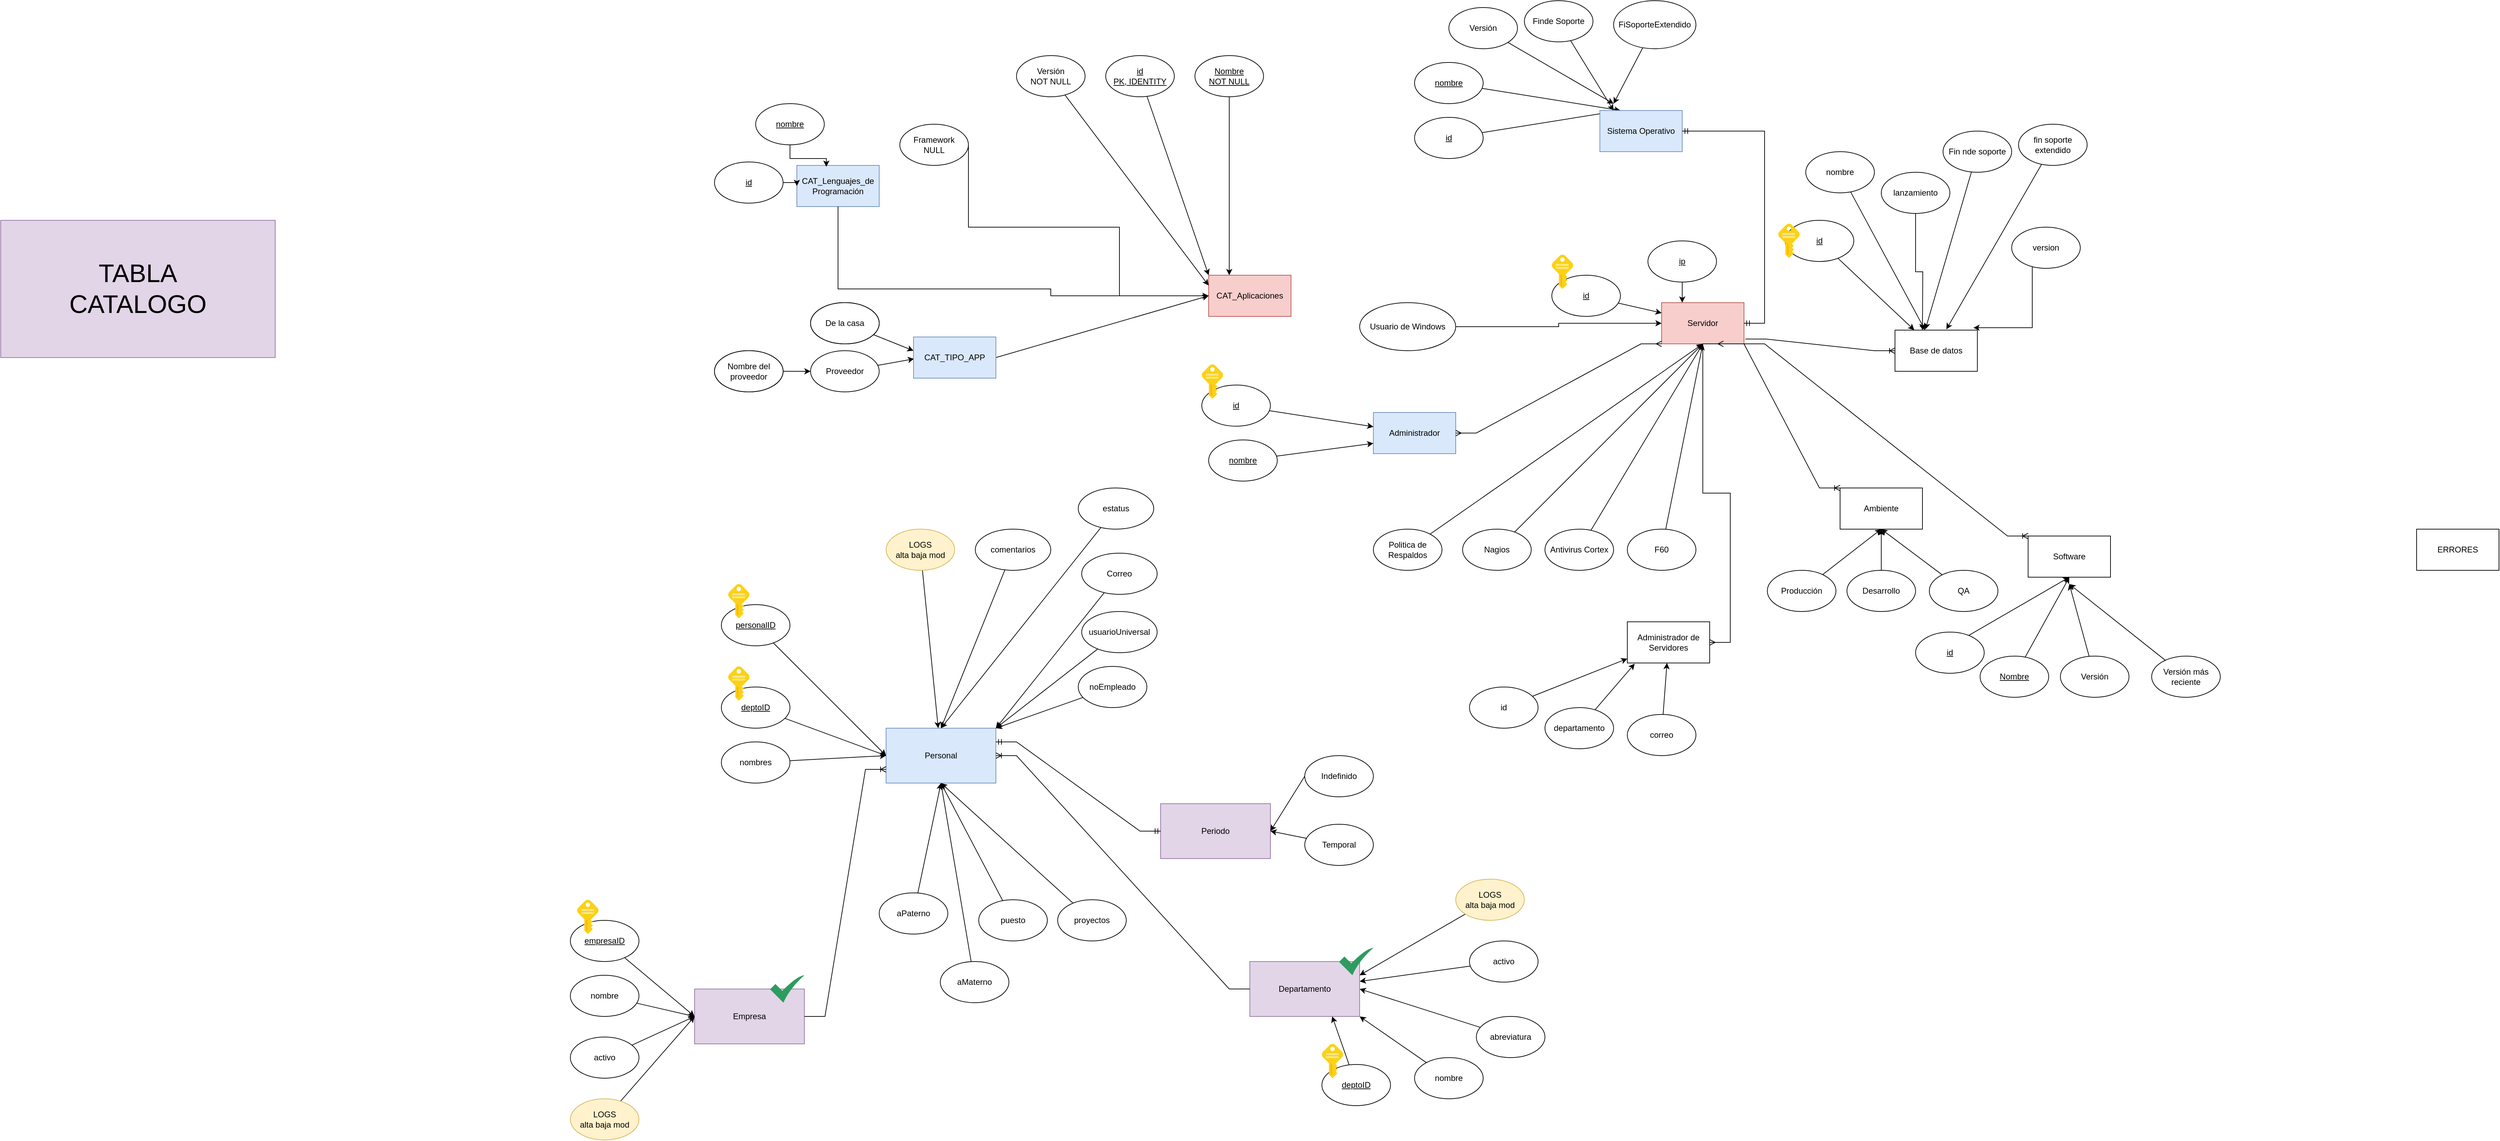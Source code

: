 <mxfile version="20.2.3" type="device"><diagram id="-YiRX0BymYWAIEdg0nag" name="Entidad-Relación"><mxGraphModel dx="4512" dy="2405" grid="1" gridSize="10" guides="1" tooltips="1" connect="1" arrows="1" fold="1" page="1" pageScale="1" pageWidth="827" pageHeight="1169" math="0" shadow="0"><root><mxCell id="0"/><mxCell id="1" parent="0"/><mxCell id="jlg13aAUt3JrGEM_Iyc9-3" value="Servidor" style="rounded=0;whiteSpace=wrap;html=1;fillColor=#f8cecc;strokeColor=#b85450;" parent="1" vertex="1"><mxGeometry x="260" y="120" width="120" height="60" as="geometry"/></mxCell><mxCell id="jlg13aAUt3JrGEM_Iyc9-40" style="edgeStyle=none;rounded=0;orthogonalLoop=1;jettySize=auto;html=1;entryX=0.25;entryY=0;entryDx=0;entryDy=0;" parent="1" source="jlg13aAUt3JrGEM_Iyc9-10" target="jlg13aAUt3JrGEM_Iyc9-3" edge="1"><mxGeometry relative="1" as="geometry"/></mxCell><mxCell id="jlg13aAUt3JrGEM_Iyc9-10" value="&lt;u&gt;ip&lt;/u&gt;" style="ellipse;whiteSpace=wrap;html=1;" parent="1" vertex="1"><mxGeometry x="240" y="30" width="100" height="60" as="geometry"/></mxCell><mxCell id="jlg13aAUt3JrGEM_Iyc9-18" style="rounded=0;orthogonalLoop=1;jettySize=auto;html=1;" parent="1" source="jlg13aAUt3JrGEM_Iyc9-15" edge="1"><mxGeometry relative="1" as="geometry"><mxPoint x="190" y="-170" as="targetPoint"/></mxGeometry></mxCell><mxCell id="jlg13aAUt3JrGEM_Iyc9-15" value="Versión" style="ellipse;whiteSpace=wrap;html=1;" parent="1" vertex="1"><mxGeometry x="-50" y="-310" width="100" height="60" as="geometry"/></mxCell><mxCell id="jlg13aAUt3JrGEM_Iyc9-19" style="edgeStyle=none;rounded=0;orthogonalLoop=1;jettySize=auto;html=1;" parent="1" source="jlg13aAUt3JrGEM_Iyc9-16" edge="1"><mxGeometry relative="1" as="geometry"><mxPoint x="190" y="-160" as="targetPoint"/></mxGeometry></mxCell><mxCell id="jlg13aAUt3JrGEM_Iyc9-16" value="Finde Soporte" style="ellipse;whiteSpace=wrap;html=1;" parent="1" vertex="1"><mxGeometry x="60" y="-320" width="100" height="60" as="geometry"/></mxCell><mxCell id="jlg13aAUt3JrGEM_Iyc9-20" style="edgeStyle=none;rounded=0;orthogonalLoop=1;jettySize=auto;html=1;" parent="1" source="jlg13aAUt3JrGEM_Iyc9-17" edge="1"><mxGeometry relative="1" as="geometry"><mxPoint x="190" y="-170" as="targetPoint"/></mxGeometry></mxCell><mxCell id="jlg13aAUt3JrGEM_Iyc9-17" value="FiSoporteExtendido" style="ellipse;whiteSpace=wrap;html=1;" parent="1" vertex="1"><mxGeometry x="190" y="-320" width="120" height="70" as="geometry"/></mxCell><mxCell id="jlg13aAUt3JrGEM_Iyc9-130" style="edgeStyle=none;rounded=0;orthogonalLoop=1;jettySize=auto;html=1;entryX=0.624;entryY=-0.019;entryDx=0;entryDy=0;entryPerimeter=0;" parent="1" source="jlg13aAUt3JrGEM_Iyc9-23" target="jlg13aAUt3JrGEM_Iyc9-107" edge="1"><mxGeometry relative="1" as="geometry"/></mxCell><mxCell id="jlg13aAUt3JrGEM_Iyc9-23" value="fin soporte extendido" style="ellipse;whiteSpace=wrap;html=1;" parent="1" vertex="1"><mxGeometry x="780" y="-140" width="100" height="60" as="geometry"/></mxCell><mxCell id="jlg13aAUt3JrGEM_Iyc9-52" style="edgeStyle=none;rounded=0;orthogonalLoop=1;jettySize=auto;html=1;entryX=0.5;entryY=1;entryDx=0;entryDy=0;" parent="1" source="jlg13aAUt3JrGEM_Iyc9-27" target="jlg13aAUt3JrGEM_Iyc9-3" edge="1"><mxGeometry relative="1" as="geometry"/></mxCell><mxCell id="jlg13aAUt3JrGEM_Iyc9-27" value="&lt;span&gt;Antivirus Cortex&lt;/span&gt;" style="ellipse;whiteSpace=wrap;html=1;fontStyle=0" parent="1" vertex="1"><mxGeometry x="90" y="450" width="100" height="60" as="geometry"/></mxCell><mxCell id="jlg13aAUt3JrGEM_Iyc9-51" style="edgeStyle=none;rounded=0;orthogonalLoop=1;jettySize=auto;html=1;" parent="1" source="jlg13aAUt3JrGEM_Iyc9-29" edge="1"><mxGeometry relative="1" as="geometry"><mxPoint x="320" y="180" as="targetPoint"/></mxGeometry></mxCell><mxCell id="jlg13aAUt3JrGEM_Iyc9-29" value="F60" style="ellipse;whiteSpace=wrap;html=1;fontStyle=0" parent="1" vertex="1"><mxGeometry x="210" y="450" width="100" height="60" as="geometry"/></mxCell><mxCell id="jlg13aAUt3JrGEM_Iyc9-50" style="edgeStyle=none;rounded=0;orthogonalLoop=1;jettySize=auto;html=1;entryX=0.5;entryY=1;entryDx=0;entryDy=0;" parent="1" source="jlg13aAUt3JrGEM_Iyc9-32" target="jlg13aAUt3JrGEM_Iyc9-3" edge="1"><mxGeometry relative="1" as="geometry"/></mxCell><mxCell id="jlg13aAUt3JrGEM_Iyc9-32" value="Nagios" style="ellipse;whiteSpace=wrap;html=1;fontStyle=0" parent="1" vertex="1"><mxGeometry x="-30" y="450" width="100" height="60" as="geometry"/></mxCell><mxCell id="jlg13aAUt3JrGEM_Iyc9-49" style="edgeStyle=none;rounded=0;orthogonalLoop=1;jettySize=auto;html=1;" parent="1" source="jlg13aAUt3JrGEM_Iyc9-33" edge="1"><mxGeometry relative="1" as="geometry"><mxPoint x="320" y="180" as="targetPoint"/></mxGeometry></mxCell><mxCell id="jlg13aAUt3JrGEM_Iyc9-33" value="Politica de Respaldos" style="ellipse;whiteSpace=wrap;html=1;fontStyle=0" parent="1" vertex="1"><mxGeometry x="-160" y="450" width="100" height="60" as="geometry"/></mxCell><mxCell id="jlg13aAUt3JrGEM_Iyc9-94" style="edgeStyle=none;rounded=0;orthogonalLoop=1;jettySize=auto;html=1;entryX=0;entryY=0.25;entryDx=0;entryDy=0;" parent="1" source="jlg13aAUt3JrGEM_Iyc9-63" target="jlg13aAUt3JrGEM_Iyc9-3" edge="1"><mxGeometry relative="1" as="geometry"/></mxCell><mxCell id="jlg13aAUt3JrGEM_Iyc9-63" value="&lt;u&gt;id&lt;/u&gt;" style="ellipse;whiteSpace=wrap;html=1;" parent="1" vertex="1"><mxGeometry x="100" y="80" width="100" height="60" as="geometry"/></mxCell><mxCell id="jlg13aAUt3JrGEM_Iyc9-64" value="CAT_Aplicaciones" style="rounded=0;whiteSpace=wrap;html=1;fillColor=#f8cecc;strokeColor=#b85450;" parent="1" vertex="1"><mxGeometry x="-400" y="80" width="120" height="60" as="geometry"/></mxCell><mxCell id="jlg13aAUt3JrGEM_Iyc9-89" style="edgeStyle=none;rounded=0;orthogonalLoop=1;jettySize=auto;html=1;entryX=0.25;entryY=0;entryDx=0;entryDy=0;" parent="1" source="jlg13aAUt3JrGEM_Iyc9-66" target="jlg13aAUt3JrGEM_Iyc9-64" edge="1"><mxGeometry relative="1" as="geometry"/></mxCell><mxCell id="jlg13aAUt3JrGEM_Iyc9-66" value="&lt;u&gt;Nombre&lt;br&gt;NOT NULL&lt;br&gt;&lt;/u&gt;" style="ellipse;whiteSpace=wrap;html=1;" parent="1" vertex="1"><mxGeometry x="-420" y="-240" width="100" height="60" as="geometry"/></mxCell><mxCell id="jlg13aAUt3JrGEM_Iyc9-90" style="edgeStyle=none;rounded=0;orthogonalLoop=1;jettySize=auto;html=1;entryX=0;entryY=0;entryDx=0;entryDy=0;" parent="1" source="m1FnjPIjmVvhZaKa7l6q-38" target="jlg13aAUt3JrGEM_Iyc9-64" edge="1"><mxGeometry relative="1" as="geometry"><mxPoint x="-683.985" y="-199.381" as="sourcePoint"/></mxGeometry></mxCell><mxCell id="jlg13aAUt3JrGEM_Iyc9-91" style="edgeStyle=none;rounded=0;orthogonalLoop=1;jettySize=auto;html=1;entryX=0;entryY=0.25;entryDx=0;entryDy=0;" parent="1" source="jlg13aAUt3JrGEM_Iyc9-69" target="jlg13aAUt3JrGEM_Iyc9-64" edge="1"><mxGeometry relative="1" as="geometry"/></mxCell><mxCell id="jlg13aAUt3JrGEM_Iyc9-69" value="Versión&lt;br&gt;NOT NULL" style="ellipse;whiteSpace=wrap;html=1;" parent="1" vertex="1"><mxGeometry x="-680" y="-240" width="100" height="60" as="geometry"/></mxCell><mxCell id="jlg13aAUt3JrGEM_Iyc9-92" style="edgeStyle=none;rounded=0;orthogonalLoop=1;jettySize=auto;html=1;entryX=0;entryY=0.5;entryDx=0;entryDy=0;exitX=1;exitY=0.5;exitDx=0;exitDy=0;" parent="1" source="m1FnjPIjmVvhZaKa7l6q-3" target="jlg13aAUt3JrGEM_Iyc9-64" edge="1"><mxGeometry relative="1" as="geometry"><mxPoint x="-524.482" y="187.586" as="sourcePoint"/></mxGeometry></mxCell><mxCell id="jlg13aAUt3JrGEM_Iyc9-95" style="edgeStyle=none;rounded=0;orthogonalLoop=1;jettySize=auto;html=1;entryX=0;entryY=0.5;entryDx=0;entryDy=0;" parent="1" source="jlg13aAUt3JrGEM_Iyc9-73" edge="1"><mxGeometry relative="1" as="geometry"><mxPoint x="-830" y="190" as="targetPoint"/></mxGeometry></mxCell><mxCell id="jlg13aAUt3JrGEM_Iyc9-73" value="De la casa" style="ellipse;whiteSpace=wrap;html=1;" parent="1" vertex="1"><mxGeometry x="-980" y="120" width="100" height="60" as="geometry"/></mxCell><mxCell id="jlg13aAUt3JrGEM_Iyc9-96" style="edgeStyle=none;rounded=0;orthogonalLoop=1;jettySize=auto;html=1;entryX=0.008;entryY=0.697;entryDx=0;entryDy=0;entryPerimeter=0;" parent="1" source="jlg13aAUt3JrGEM_Iyc9-74" edge="1"><mxGeometry relative="1" as="geometry"><mxPoint x="-829.2" y="201.82" as="targetPoint"/></mxGeometry></mxCell><mxCell id="jlg13aAUt3JrGEM_Iyc9-74" value="Proveedor" style="ellipse;whiteSpace=wrap;html=1;" parent="1" vertex="1"><mxGeometry x="-980" y="190" width="100" height="60" as="geometry"/></mxCell><mxCell id="jlg13aAUt3JrGEM_Iyc9-97" value="" style="edgeStyle=none;rounded=0;orthogonalLoop=1;jettySize=auto;html=1;" parent="1" source="jlg13aAUt3JrGEM_Iyc9-75" target="jlg13aAUt3JrGEM_Iyc9-74" edge="1"><mxGeometry relative="1" as="geometry"/></mxCell><mxCell id="jlg13aAUt3JrGEM_Iyc9-75" value="Nombre del proveedor" style="ellipse;whiteSpace=wrap;html=1;" parent="1" vertex="1"><mxGeometry x="-1120" y="190" width="100" height="60" as="geometry"/></mxCell><mxCell id="jlg13aAUt3JrGEM_Iyc9-101" style="edgeStyle=none;rounded=0;orthogonalLoop=1;jettySize=auto;html=1;entryX=0.25;entryY=0;entryDx=0;entryDy=0;" parent="1" source="jlg13aAUt3JrGEM_Iyc9-99" target="jlg13aAUt3JrGEM_Iyc9-105" edge="1"><mxGeometry relative="1" as="geometry"><mxPoint x="180.2" y="-178.74" as="targetPoint"/></mxGeometry></mxCell><mxCell id="jlg13aAUt3JrGEM_Iyc9-99" value="&lt;u&gt;nombre&lt;/u&gt;" style="ellipse;whiteSpace=wrap;html=1;" parent="1" vertex="1"><mxGeometry x="-100" y="-230" width="100" height="60" as="geometry"/></mxCell><mxCell id="jlg13aAUt3JrGEM_Iyc9-103" style="edgeStyle=none;rounded=0;orthogonalLoop=1;jettySize=auto;html=1;entryX=0.25;entryY=0;entryDx=0;entryDy=0;" parent="1" source="jlg13aAUt3JrGEM_Iyc9-100" target="jlg13aAUt3JrGEM_Iyc9-105" edge="1"><mxGeometry relative="1" as="geometry"><mxPoint x="190" y="-180" as="targetPoint"/></mxGeometry></mxCell><mxCell id="jlg13aAUt3JrGEM_Iyc9-100" value="&lt;u&gt;id&lt;/u&gt;" style="ellipse;whiteSpace=wrap;html=1;" parent="1" vertex="1"><mxGeometry x="-100" y="-150" width="100" height="60" as="geometry"/></mxCell><mxCell id="jlg13aAUt3JrGEM_Iyc9-102" style="edgeStyle=none;rounded=0;orthogonalLoop=1;jettySize=auto;html=1;exitX=1;exitY=0;exitDx=0;exitDy=0;" parent="1" source="jlg13aAUt3JrGEM_Iyc9-100" target="jlg13aAUt3JrGEM_Iyc9-100" edge="1"><mxGeometry relative="1" as="geometry"/></mxCell><mxCell id="jlg13aAUt3JrGEM_Iyc9-105" value="Sistema Operativo" style="rounded=0;whiteSpace=wrap;html=1;fillColor=#dae8fc;strokeColor=#6c8ebf;" parent="1" vertex="1"><mxGeometry x="170" y="-160" width="120" height="60" as="geometry"/></mxCell><mxCell id="jlg13aAUt3JrGEM_Iyc9-106" value="" style="edgeStyle=entityRelationEdgeStyle;fontSize=12;html=1;endArrow=ERmandOne;startArrow=ERmandOne;rounded=0;" parent="1" source="jlg13aAUt3JrGEM_Iyc9-3" target="jlg13aAUt3JrGEM_Iyc9-105" edge="1"><mxGeometry width="100" height="100" relative="1" as="geometry"><mxPoint x="320" y="100" as="sourcePoint"/><mxPoint x="320" y="130" as="targetPoint"/></mxGeometry></mxCell><mxCell id="jlg13aAUt3JrGEM_Iyc9-107" value="Base de datos" style="rounded=0;whiteSpace=wrap;html=1;" parent="1" vertex="1"><mxGeometry x="600" y="160" width="120" height="60" as="geometry"/></mxCell><mxCell id="jlg13aAUt3JrGEM_Iyc9-108" value="" style="edgeStyle=entityRelationEdgeStyle;fontSize=12;html=1;endArrow=ERoneToMany;rounded=0;exitX=1.016;exitY=0.883;exitDx=0;exitDy=0;exitPerimeter=0;entryX=0;entryY=0.5;entryDx=0;entryDy=0;" parent="1" source="jlg13aAUt3JrGEM_Iyc9-3" target="jlg13aAUt3JrGEM_Iyc9-107" edge="1"><mxGeometry width="100" height="100" relative="1" as="geometry"><mxPoint x="460" y="200" as="sourcePoint"/><mxPoint x="560" y="100" as="targetPoint"/></mxGeometry></mxCell><mxCell id="jlg13aAUt3JrGEM_Iyc9-127" style="edgeStyle=none;rounded=0;orthogonalLoop=1;jettySize=auto;html=1;" parent="1" source="jlg13aAUt3JrGEM_Iyc9-109" target="jlg13aAUt3JrGEM_Iyc9-107" edge="1"><mxGeometry relative="1" as="geometry"/></mxCell><mxCell id="jlg13aAUt3JrGEM_Iyc9-109" value="&lt;u&gt;id&lt;/u&gt;" style="ellipse;whiteSpace=wrap;html=1;" parent="1" vertex="1"><mxGeometry x="440" width="100" height="60" as="geometry"/></mxCell><mxCell id="jlg13aAUt3JrGEM_Iyc9-129" style="edgeStyle=none;rounded=0;orthogonalLoop=1;jettySize=auto;html=1;entryX=0.369;entryY=-0.019;entryDx=0;entryDy=0;entryPerimeter=0;" parent="1" source="jlg13aAUt3JrGEM_Iyc9-111" target="jlg13aAUt3JrGEM_Iyc9-107" edge="1"><mxGeometry relative="1" as="geometry"/></mxCell><mxCell id="jlg13aAUt3JrGEM_Iyc9-111" value="Fin nde soporte" style="ellipse;whiteSpace=wrap;html=1;" parent="1" vertex="1"><mxGeometry x="670" y="-130" width="100" height="60" as="geometry"/></mxCell><mxCell id="jlg13aAUt3JrGEM_Iyc9-116" value="Software" style="rounded=0;whiteSpace=wrap;html=1;" parent="1" vertex="1"><mxGeometry x="793.98" y="460" width="120" height="60" as="geometry"/></mxCell><mxCell id="jlg13aAUt3JrGEM_Iyc9-121" style="edgeStyle=none;rounded=0;orthogonalLoop=1;jettySize=auto;html=1;entryX=0.5;entryY=1;entryDx=0;entryDy=0;" parent="1" source="jlg13aAUt3JrGEM_Iyc9-117" target="jlg13aAUt3JrGEM_Iyc9-116" edge="1"><mxGeometry relative="1" as="geometry"><mxPoint x="853.98" y="540" as="targetPoint"/></mxGeometry></mxCell><mxCell id="jlg13aAUt3JrGEM_Iyc9-117" value="&lt;u&gt;Nombre&lt;/u&gt;" style="ellipse;whiteSpace=wrap;html=1;" parent="1" vertex="1"><mxGeometry x="723.98" y="635" width="100" height="60" as="geometry"/></mxCell><mxCell id="jlg13aAUt3JrGEM_Iyc9-120" style="edgeStyle=none;rounded=0;orthogonalLoop=1;jettySize=auto;html=1;entryX=0.5;entryY=1;entryDx=0;entryDy=0;" parent="1" target="jlg13aAUt3JrGEM_Iyc9-116" edge="1"><mxGeometry relative="1" as="geometry"><mxPoint x="700.0" y="609.193" as="sourcePoint"/></mxGeometry></mxCell><mxCell id="jlg13aAUt3JrGEM_Iyc9-118" value="&lt;u&gt;id&lt;/u&gt;" style="ellipse;whiteSpace=wrap;html=1;" parent="1" vertex="1"><mxGeometry x="630" y="600" width="100" height="60" as="geometry"/></mxCell><mxCell id="jlg13aAUt3JrGEM_Iyc9-122" style="edgeStyle=none;rounded=0;orthogonalLoop=1;jettySize=auto;html=1;" parent="1" source="jlg13aAUt3JrGEM_Iyc9-119" edge="1"><mxGeometry relative="1" as="geometry"><mxPoint x="853.98" y="530" as="targetPoint"/></mxGeometry></mxCell><mxCell id="jlg13aAUt3JrGEM_Iyc9-119" value="Versión" style="ellipse;whiteSpace=wrap;html=1;" parent="1" vertex="1"><mxGeometry x="840.98" y="635" width="100" height="60" as="geometry"/></mxCell><mxCell id="jlg13aAUt3JrGEM_Iyc9-125" style="edgeStyle=none;rounded=0;orthogonalLoop=1;jettySize=auto;html=1;" parent="1" source="jlg13aAUt3JrGEM_Iyc9-123" edge="1"><mxGeometry relative="1" as="geometry"><mxPoint x="853.98" y="530" as="targetPoint"/></mxGeometry></mxCell><mxCell id="jlg13aAUt3JrGEM_Iyc9-123" value="Versión más reciente" style="ellipse;whiteSpace=wrap;html=1;" parent="1" vertex="1"><mxGeometry x="973.98" y="635" width="100" height="60" as="geometry"/></mxCell><mxCell id="jlg13aAUt3JrGEM_Iyc9-126" value="" style="edgeStyle=entityRelationEdgeStyle;fontSize=12;html=1;endArrow=ERoneToMany;rounded=0;exitX=1;exitY=1;exitDx=0;exitDy=0;entryX=0;entryY=0;entryDx=0;entryDy=0;" parent="1" source="jlg13aAUt3JrGEM_Iyc9-3" target="jlg13aAUt3JrGEM_Iyc9-116" edge="1"><mxGeometry width="100" height="100" relative="1" as="geometry"><mxPoint x="381.92" y="231.49" as="sourcePoint"/><mxPoint x="600" y="248.51" as="targetPoint"/></mxGeometry></mxCell><mxCell id="jlg13aAUt3JrGEM_Iyc9-133" value="Ambiente" style="rounded=0;whiteSpace=wrap;html=1;" parent="1" vertex="1"><mxGeometry x="520" y="390" width="120" height="60" as="geometry"/></mxCell><mxCell id="jlg13aAUt3JrGEM_Iyc9-134" value="" style="edgeStyle=entityRelationEdgeStyle;fontSize=12;html=1;endArrow=ERoneToMany;rounded=0;exitX=0.75;exitY=1;exitDx=0;exitDy=0;entryX=0;entryY=0;entryDx=0;entryDy=0;" parent="1" source="jlg13aAUt3JrGEM_Iyc9-3" target="jlg13aAUt3JrGEM_Iyc9-133" edge="1"><mxGeometry width="100" height="100" relative="1" as="geometry"><mxPoint x="390" y="190" as="sourcePoint"/><mxPoint x="803.98" y="470" as="targetPoint"/></mxGeometry></mxCell><mxCell id="jlg13aAUt3JrGEM_Iyc9-139" style="edgeStyle=none;rounded=0;orthogonalLoop=1;jettySize=auto;html=1;entryX=0.5;entryY=1;entryDx=0;entryDy=0;" parent="1" source="jlg13aAUt3JrGEM_Iyc9-135" target="jlg13aAUt3JrGEM_Iyc9-133" edge="1"><mxGeometry relative="1" as="geometry"/></mxCell><mxCell id="jlg13aAUt3JrGEM_Iyc9-135" value="Producción" style="ellipse;whiteSpace=wrap;html=1;fontStyle=0" parent="1" vertex="1"><mxGeometry x="414" y="510" width="100" height="60" as="geometry"/></mxCell><mxCell id="jlg13aAUt3JrGEM_Iyc9-140" style="edgeStyle=none;rounded=0;orthogonalLoop=1;jettySize=auto;html=1;" parent="1" source="jlg13aAUt3JrGEM_Iyc9-136" target="jlg13aAUt3JrGEM_Iyc9-133" edge="1"><mxGeometry relative="1" as="geometry"><mxPoint x="600" y="470" as="targetPoint"/></mxGeometry></mxCell><mxCell id="jlg13aAUt3JrGEM_Iyc9-136" value="Desarrollo" style="ellipse;whiteSpace=wrap;html=1;fontStyle=0" parent="1" vertex="1"><mxGeometry x="530" y="510" width="100" height="60" as="geometry"/></mxCell><mxCell id="jlg13aAUt3JrGEM_Iyc9-141" style="edgeStyle=none;rounded=0;orthogonalLoop=1;jettySize=auto;html=1;entryX=0.5;entryY=1;entryDx=0;entryDy=0;" parent="1" source="jlg13aAUt3JrGEM_Iyc9-137" target="jlg13aAUt3JrGEM_Iyc9-133" edge="1"><mxGeometry relative="1" as="geometry"><mxPoint x="600" y="480" as="targetPoint"/></mxGeometry></mxCell><mxCell id="jlg13aAUt3JrGEM_Iyc9-137" value="QA" style="ellipse;whiteSpace=wrap;html=1;fontStyle=0" parent="1" vertex="1"><mxGeometry x="650" y="510" width="100" height="60" as="geometry"/></mxCell><mxCell id="jlg13aAUt3JrGEM_Iyc9-138" style="edgeStyle=none;rounded=0;orthogonalLoop=1;jettySize=auto;html=1;exitX=0.5;exitY=1;exitDx=0;exitDy=0;" parent="1" source="jlg13aAUt3JrGEM_Iyc9-135" target="jlg13aAUt3JrGEM_Iyc9-135" edge="1"><mxGeometry relative="1" as="geometry"/></mxCell><mxCell id="jlg13aAUt3JrGEM_Iyc9-142" value="Administrador de Servidores" style="rounded=0;whiteSpace=wrap;html=1;" parent="1" vertex="1"><mxGeometry x="210" y="585" width="120" height="60" as="geometry"/></mxCell><mxCell id="jlg13aAUt3JrGEM_Iyc9-143" value="" style="edgeStyle=entityRelationEdgeStyle;fontSize=12;html=1;endArrow=ERmany;startArrow=ERmany;rounded=0;entryX=0.75;entryY=1;entryDx=0;entryDy=0;" parent="1" source="jlg13aAUt3JrGEM_Iyc9-142" target="jlg13aAUt3JrGEM_Iyc9-3" edge="1"><mxGeometry width="100" height="100" relative="1" as="geometry"><mxPoint x="240" y="360" as="sourcePoint"/><mxPoint x="340" y="260" as="targetPoint"/></mxGeometry></mxCell><mxCell id="jlg13aAUt3JrGEM_Iyc9-148" style="edgeStyle=none;rounded=0;orthogonalLoop=1;jettySize=auto;html=1;entryX=0.09;entryY=1.016;entryDx=0;entryDy=0;entryPerimeter=0;" parent="1" source="jlg13aAUt3JrGEM_Iyc9-144" target="jlg13aAUt3JrGEM_Iyc9-142" edge="1"><mxGeometry relative="1" as="geometry"/></mxCell><mxCell id="jlg13aAUt3JrGEM_Iyc9-144" value="departamento" style="ellipse;whiteSpace=wrap;html=1;fontStyle=0" parent="1" vertex="1"><mxGeometry x="90" y="710" width="100" height="60" as="geometry"/></mxCell><mxCell id="jlg13aAUt3JrGEM_Iyc9-147" style="edgeStyle=none;rounded=0;orthogonalLoop=1;jettySize=auto;html=1;" parent="1" source="jlg13aAUt3JrGEM_Iyc9-145" target="jlg13aAUt3JrGEM_Iyc9-142" edge="1"><mxGeometry relative="1" as="geometry"/></mxCell><mxCell id="jlg13aAUt3JrGEM_Iyc9-145" value="id" style="ellipse;whiteSpace=wrap;html=1;fontStyle=0" parent="1" vertex="1"><mxGeometry x="-20" y="680" width="100" height="60" as="geometry"/></mxCell><mxCell id="jlg13aAUt3JrGEM_Iyc9-149" value="" style="edgeStyle=none;rounded=0;orthogonalLoop=1;jettySize=auto;html=1;" parent="1" source="jlg13aAUt3JrGEM_Iyc9-146" target="jlg13aAUt3JrGEM_Iyc9-142" edge="1"><mxGeometry relative="1" as="geometry"/></mxCell><mxCell id="jlg13aAUt3JrGEM_Iyc9-146" value="correo" style="ellipse;whiteSpace=wrap;html=1;fontStyle=0" parent="1" vertex="1"><mxGeometry x="210" y="720" width="100" height="60" as="geometry"/></mxCell><mxCell id="jlg13aAUt3JrGEM_Iyc9-150" value="Administrador" style="rounded=0;whiteSpace=wrap;html=1;fillColor=#dae8fc;strokeColor=#6c8ebf;" parent="1" vertex="1"><mxGeometry x="-160" y="280" width="120" height="60" as="geometry"/></mxCell><mxCell id="jlg13aAUt3JrGEM_Iyc9-160" style="edgeStyle=none;rounded=0;orthogonalLoop=1;jettySize=auto;html=1;" parent="1" source="jlg13aAUt3JrGEM_Iyc9-151" target="jlg13aAUt3JrGEM_Iyc9-150" edge="1"><mxGeometry relative="1" as="geometry"/></mxCell><mxCell id="jlg13aAUt3JrGEM_Iyc9-151" value="&lt;u&gt;id&lt;/u&gt;" style="ellipse;whiteSpace=wrap;html=1;fontStyle=0" parent="1" vertex="1"><mxGeometry x="-410" y="240" width="100" height="60" as="geometry"/></mxCell><mxCell id="jlg13aAUt3JrGEM_Iyc9-161" style="edgeStyle=none;rounded=0;orthogonalLoop=1;jettySize=auto;html=1;entryX=0;entryY=0.75;entryDx=0;entryDy=0;" parent="1" source="jlg13aAUt3JrGEM_Iyc9-152" target="jlg13aAUt3JrGEM_Iyc9-150" edge="1"><mxGeometry relative="1" as="geometry"/></mxCell><mxCell id="jlg13aAUt3JrGEM_Iyc9-152" value="&lt;u&gt;nombre&lt;/u&gt;" style="ellipse;whiteSpace=wrap;html=1;fontStyle=0" parent="1" vertex="1"><mxGeometry x="-400" y="320" width="100" height="60" as="geometry"/></mxCell><mxCell id="0E9tg1eBv0upOwguVBp_-10" style="edgeStyle=none;rounded=0;orthogonalLoop=1;jettySize=auto;html=1;entryX=0.5;entryY=1;entryDx=0;entryDy=0;" parent="1" source="jlg13aAUt3JrGEM_Iyc9-155" target="LIA2DpDEFshifFlnMTKm-5" edge="1"><mxGeometry relative="1" as="geometry"/></mxCell><mxCell id="jlg13aAUt3JrGEM_Iyc9-155" value="aPaterno" style="ellipse;whiteSpace=wrap;html=1;fontStyle=0" parent="1" vertex="1"><mxGeometry x="-880" y="980" width="100" height="60" as="geometry"/></mxCell><mxCell id="0E9tg1eBv0upOwguVBp_-11" style="edgeStyle=none;rounded=0;orthogonalLoop=1;jettySize=auto;html=1;entryX=0.5;entryY=1;entryDx=0;entryDy=0;" parent="1" source="jlg13aAUt3JrGEM_Iyc9-156" target="LIA2DpDEFshifFlnMTKm-5" edge="1"><mxGeometry relative="1" as="geometry"/></mxCell><mxCell id="jlg13aAUt3JrGEM_Iyc9-156" value="aMaterno" style="ellipse;whiteSpace=wrap;html=1;fontStyle=0" parent="1" vertex="1"><mxGeometry x="-791" y="1080" width="100" height="60" as="geometry"/></mxCell><mxCell id="jlg13aAUt3JrGEM_Iyc9-162" value="" style="edgeStyle=entityRelationEdgeStyle;fontSize=12;html=1;endArrow=ERmany;startArrow=ERmany;rounded=0;exitX=1;exitY=0.5;exitDx=0;exitDy=0;entryX=0;entryY=1;entryDx=0;entryDy=0;" parent="1" source="jlg13aAUt3JrGEM_Iyc9-150" target="jlg13aAUt3JrGEM_Iyc9-3" edge="1"><mxGeometry width="100" height="100" relative="1" as="geometry"><mxPoint x="40" y="370" as="sourcePoint"/><mxPoint x="140" y="270" as="targetPoint"/></mxGeometry></mxCell><mxCell id="RByRX4RZLLvvO9cZM5kC-4" style="edgeStyle=orthogonalEdgeStyle;rounded=0;orthogonalLoop=1;jettySize=auto;html=1;entryX=0.952;entryY=-0.058;entryDx=0;entryDy=0;entryPerimeter=0;" parent="1" source="RByRX4RZLLvvO9cZM5kC-3" target="jlg13aAUt3JrGEM_Iyc9-107" edge="1"><mxGeometry relative="1" as="geometry"><Array as="points"><mxPoint x="800" y="157"/></Array></mxGeometry></mxCell><mxCell id="RByRX4RZLLvvO9cZM5kC-3" value="version" style="ellipse;whiteSpace=wrap;html=1;" parent="1" vertex="1"><mxGeometry x="770" y="10" width="100" height="60" as="geometry"/></mxCell><mxCell id="RByRX4RZLLvvO9cZM5kC-6" style="rounded=0;orthogonalLoop=1;jettySize=auto;html=1;" parent="1" source="RByRX4RZLLvvO9cZM5kC-5" target="jlg13aAUt3JrGEM_Iyc9-107" edge="1"><mxGeometry relative="1" as="geometry"/></mxCell><mxCell id="RByRX4RZLLvvO9cZM5kC-5" value="nombre" style="ellipse;whiteSpace=wrap;html=1;" parent="1" vertex="1"><mxGeometry x="470" y="-100" width="100" height="60" as="geometry"/></mxCell><mxCell id="2Pxle6BsEGJUDKmf9KAo-6" value="" style="sketch=0;aspect=fixed;html=1;points=[];align=center;image;fontSize=12;image=img/lib/mscae/Key.svg;" parent="1" vertex="1"><mxGeometry x="430" y="5" width="31" height="50" as="geometry"/></mxCell><mxCell id="4SyLpHK7_qDoWyGQ0j3S-1" value="ERRORES" style="rounded=0;whiteSpace=wrap;html=1;" parent="1" vertex="1"><mxGeometry x="1360" y="450" width="120" height="60" as="geometry"/></mxCell><mxCell id="m1FnjPIjmVvhZaKa7l6q-2" style="edgeStyle=orthogonalEdgeStyle;rounded=0;orthogonalLoop=1;jettySize=auto;html=1;" parent="1" source="m1FnjPIjmVvhZaKa7l6q-1" edge="1"><mxGeometry relative="1" as="geometry"><mxPoint x="640" y="160" as="targetPoint"/></mxGeometry></mxCell><mxCell id="m1FnjPIjmVvhZaKa7l6q-1" value="lanzamiento" style="ellipse;whiteSpace=wrap;html=1;" parent="1" vertex="1"><mxGeometry x="580" y="-70" width="100" height="60" as="geometry"/></mxCell><mxCell id="m1FnjPIjmVvhZaKa7l6q-3" value="CAT_TIPO_APP" style="rounded=0;whiteSpace=wrap;html=1;fillColor=#dae8fc;strokeColor=#6c8ebf;" parent="1" vertex="1"><mxGeometry x="-830" y="170" width="120" height="60" as="geometry"/></mxCell><mxCell id="m1FnjPIjmVvhZaKa7l6q-4" value="CAT_Lenguajes_de Programación" style="rounded=0;whiteSpace=wrap;html=1;fillColor=#dae8fc;strokeColor=#6c8ebf;" parent="1" vertex="1"><mxGeometry x="-1000" y="-80" width="120" height="60" as="geometry"/></mxCell><mxCell id="m1FnjPIjmVvhZaKa7l6q-11" style="edgeStyle=orthogonalEdgeStyle;rounded=0;orthogonalLoop=1;jettySize=auto;html=1;" parent="1" source="m1FnjPIjmVvhZaKa7l6q-5" target="m1FnjPIjmVvhZaKa7l6q-4" edge="1"><mxGeometry relative="1" as="geometry"/></mxCell><mxCell id="m1FnjPIjmVvhZaKa7l6q-5" value="&lt;u&gt;id&lt;/u&gt;" style="ellipse;whiteSpace=wrap;html=1;" parent="1" vertex="1"><mxGeometry x="-1120" y="-85" width="100" height="60" as="geometry"/></mxCell><mxCell id="m1FnjPIjmVvhZaKa7l6q-12" style="edgeStyle=orthogonalEdgeStyle;rounded=0;orthogonalLoop=1;jettySize=auto;html=1;entryX=0.358;entryY=0.033;entryDx=0;entryDy=0;entryPerimeter=0;" parent="1" source="m1FnjPIjmVvhZaKa7l6q-6" target="m1FnjPIjmVvhZaKa7l6q-4" edge="1"><mxGeometry relative="1" as="geometry"/></mxCell><mxCell id="m1FnjPIjmVvhZaKa7l6q-6" value="&lt;u&gt;nombre&lt;/u&gt;" style="ellipse;whiteSpace=wrap;html=1;" parent="1" vertex="1"><mxGeometry x="-1060" y="-170" width="100" height="60" as="geometry"/></mxCell><mxCell id="m1FnjPIjmVvhZaKa7l6q-8" value="Framework&lt;br&gt;NULL" style="ellipse;whiteSpace=wrap;html=1;" parent="1" vertex="1"><mxGeometry x="-850" y="-140" width="100" height="60" as="geometry"/></mxCell><mxCell id="m1FnjPIjmVvhZaKa7l6q-26" value="CAT_TIPO_APP" style="rounded=0;whiteSpace=wrap;html=1;fillColor=#dae8fc;strokeColor=#6c8ebf;" parent="1" vertex="1"><mxGeometry x="-830" y="170" width="120" height="60" as="geometry"/></mxCell><mxCell id="m1FnjPIjmVvhZaKa7l6q-27" value="De la casa" style="ellipse;whiteSpace=wrap;html=1;" parent="1" vertex="1"><mxGeometry x="-980" y="120" width="100" height="60" as="geometry"/></mxCell><mxCell id="m1FnjPIjmVvhZaKa7l6q-29" value="CAT_TIPO_APP" style="rounded=0;whiteSpace=wrap;html=1;fillColor=#dae8fc;strokeColor=#6c8ebf;" parent="1" vertex="1"><mxGeometry x="-830" y="170" width="120" height="60" as="geometry"/></mxCell><mxCell id="m1FnjPIjmVvhZaKa7l6q-30" value="De la casa" style="ellipse;whiteSpace=wrap;html=1;" parent="1" vertex="1"><mxGeometry x="-980" y="120" width="100" height="60" as="geometry"/></mxCell><mxCell id="m1FnjPIjmVvhZaKa7l6q-31" value="Nombre del proveedor" style="ellipse;whiteSpace=wrap;html=1;" parent="1" vertex="1"><mxGeometry x="-1120" y="190" width="100" height="60" as="geometry"/></mxCell><mxCell id="m1FnjPIjmVvhZaKa7l6q-34" value="CAT_TIPO_APP" style="rounded=0;whiteSpace=wrap;html=1;fillColor=#dae8fc;strokeColor=#6c8ebf;" parent="1" vertex="1"><mxGeometry x="-830" y="170" width="120" height="60" as="geometry"/></mxCell><mxCell id="m1FnjPIjmVvhZaKa7l6q-35" value="De la casa" style="ellipse;whiteSpace=wrap;html=1;" parent="1" vertex="1"><mxGeometry x="-980" y="120" width="100" height="60" as="geometry"/></mxCell><mxCell id="m1FnjPIjmVvhZaKa7l6q-36" value="Nombre del proveedor" style="ellipse;whiteSpace=wrap;html=1;" parent="1" vertex="1"><mxGeometry x="-1120" y="190" width="100" height="60" as="geometry"/></mxCell><mxCell id="m1FnjPIjmVvhZaKa7l6q-38" value="&lt;u&gt;id&lt;br&gt;PK, IDENTITY&lt;br&gt;&lt;/u&gt;" style="ellipse;whiteSpace=wrap;html=1;" parent="1" vertex="1"><mxGeometry x="-550" y="-240" width="100" height="60" as="geometry"/></mxCell><mxCell id="m1FnjPIjmVvhZaKa7l6q-40" style="edgeStyle=orthogonalEdgeStyle;rounded=0;orthogonalLoop=1;jettySize=auto;html=1;" parent="1" source="m1FnjPIjmVvhZaKa7l6q-8" target="jlg13aAUt3JrGEM_Iyc9-64" edge="1"><mxGeometry relative="1" as="geometry"><mxPoint x="-420.0" y="20.059" as="sourcePoint"/><mxPoint x="-180" y="80" as="targetPoint"/><Array as="points"><mxPoint x="-750" y="10"/><mxPoint x="-530" y="10"/><mxPoint x="-530" y="110"/></Array></mxGeometry></mxCell><mxCell id="m1FnjPIjmVvhZaKa7l6q-41" value="" style="edgeStyle=orthogonalEdgeStyle;rounded=0;orthogonalLoop=1;jettySize=auto;html=1;endArrow=none;" parent="1" source="m1FnjPIjmVvhZaKa7l6q-4" target="jlg13aAUt3JrGEM_Iyc9-64" edge="1"><mxGeometry relative="1" as="geometry"><mxPoint x="-880" y="-49.941" as="sourcePoint"/><mxPoint x="-350" y="110" as="targetPoint"/><Array as="points"><mxPoint x="-940" y="100"/><mxPoint x="-630" y="100"/><mxPoint x="-630" y="110"/></Array></mxGeometry></mxCell><mxCell id="LIA2DpDEFshifFlnMTKm-2" style="edgeStyle=orthogonalEdgeStyle;rounded=0;orthogonalLoop=1;jettySize=auto;html=1;entryX=0;entryY=0.5;entryDx=0;entryDy=0;" parent="1" source="LIA2DpDEFshifFlnMTKm-1" target="jlg13aAUt3JrGEM_Iyc9-3" edge="1"><mxGeometry relative="1" as="geometry"/></mxCell><mxCell id="LIA2DpDEFshifFlnMTKm-1" value="Usuario de Windows" style="ellipse;whiteSpace=wrap;html=1;fontStyle=0" parent="1" vertex="1"><mxGeometry x="-180" y="120" width="140" height="70" as="geometry"/></mxCell><mxCell id="LIA2DpDEFshifFlnMTKm-3" value="" style="sketch=0;aspect=fixed;html=1;points=[];align=center;image;fontSize=12;image=img/lib/mscae/Key.svg;" parent="1" vertex="1"><mxGeometry x="100" y="50" width="31" height="50" as="geometry"/></mxCell><mxCell id="LIA2DpDEFshifFlnMTKm-4" value="" style="sketch=0;aspect=fixed;html=1;points=[];align=center;image;fontSize=12;image=img/lib/mscae/Key.svg;" parent="1" vertex="1"><mxGeometry x="-410" y="210" width="31" height="50" as="geometry"/></mxCell><mxCell id="LIA2DpDEFshifFlnMTKm-5" value="Personal" style="rounded=0;whiteSpace=wrap;html=1;fillColor=#dae8fc;strokeColor=#6c8ebf;" parent="1" vertex="1"><mxGeometry x="-870" y="740" width="160" height="80" as="geometry"/></mxCell><mxCell id="0E9tg1eBv0upOwguVBp_-9" style="edgeStyle=none;rounded=0;orthogonalLoop=1;jettySize=auto;html=1;entryX=0;entryY=0.5;entryDx=0;entryDy=0;" parent="1" source="LIA2DpDEFshifFlnMTKm-6" target="LIA2DpDEFshifFlnMTKm-5" edge="1"><mxGeometry relative="1" as="geometry"/></mxCell><mxCell id="LIA2DpDEFshifFlnMTKm-6" value="&lt;span&gt;nombres&lt;br&gt;&lt;/span&gt;" style="ellipse;whiteSpace=wrap;html=1;fontStyle=0" parent="1" vertex="1"><mxGeometry x="-1110" y="760" width="100" height="60" as="geometry"/></mxCell><mxCell id="0E9tg1eBv0upOwguVBp_-7" style="edgeStyle=none;rounded=0;orthogonalLoop=1;jettySize=auto;html=1;entryX=0;entryY=0.5;entryDx=0;entryDy=0;" parent="1" source="yxR7H5ocEdZbMpK9inuN-1" target="LIA2DpDEFshifFlnMTKm-5" edge="1"><mxGeometry relative="1" as="geometry"/></mxCell><mxCell id="yxR7H5ocEdZbMpK9inuN-1" value="&lt;span&gt;personalID&lt;br&gt;&lt;/span&gt;" style="ellipse;whiteSpace=wrap;html=1;fontStyle=4" parent="1" vertex="1"><mxGeometry x="-1110" y="560" width="100" height="60" as="geometry"/></mxCell><mxCell id="0E9tg1eBv0upOwguVBp_-13" style="edgeStyle=none;rounded=0;orthogonalLoop=1;jettySize=auto;html=1;" parent="1" source="yxR7H5ocEdZbMpK9inuN-3" edge="1"><mxGeometry relative="1" as="geometry"><mxPoint x="-790" y="820" as="targetPoint"/></mxGeometry></mxCell><mxCell id="yxR7H5ocEdZbMpK9inuN-3" value="proyectos" style="ellipse;whiteSpace=wrap;html=1;fontStyle=0" parent="1" vertex="1"><mxGeometry x="-620" y="990" width="100" height="60" as="geometry"/></mxCell><mxCell id="0E9tg1eBv0upOwguVBp_-14" style="edgeStyle=none;rounded=0;orthogonalLoop=1;jettySize=auto;html=1;entryX=1;entryY=0;entryDx=0;entryDy=0;" parent="1" source="yxR7H5ocEdZbMpK9inuN-4" target="LIA2DpDEFshifFlnMTKm-5" edge="1"><mxGeometry relative="1" as="geometry"/></mxCell><mxCell id="yxR7H5ocEdZbMpK9inuN-4" value="noEmpleado" style="ellipse;whiteSpace=wrap;html=1;fontStyle=0" parent="1" vertex="1"><mxGeometry x="-590" y="650" width="100" height="60" as="geometry"/></mxCell><mxCell id="0E9tg1eBv0upOwguVBp_-15" style="edgeStyle=none;rounded=0;orthogonalLoop=1;jettySize=auto;html=1;" parent="1" source="yxR7H5ocEdZbMpK9inuN-5" edge="1"><mxGeometry relative="1" as="geometry"><mxPoint x="-710" y="740" as="targetPoint"/></mxGeometry></mxCell><mxCell id="yxR7H5ocEdZbMpK9inuN-5" value="usuarioUniversal" style="ellipse;whiteSpace=wrap;html=1;fontStyle=0" parent="1" vertex="1"><mxGeometry x="-585" y="570" width="110" height="60" as="geometry"/></mxCell><mxCell id="0E9tg1eBv0upOwguVBp_-16" style="edgeStyle=none;rounded=0;orthogonalLoop=1;jettySize=auto;html=1;entryX=1;entryY=0;entryDx=0;entryDy=0;" parent="1" source="yxR7H5ocEdZbMpK9inuN-6" target="LIA2DpDEFshifFlnMTKm-5" edge="1"><mxGeometry relative="1" as="geometry"/></mxCell><mxCell id="yxR7H5ocEdZbMpK9inuN-6" value="Correo" style="ellipse;whiteSpace=wrap;html=1;fontStyle=0" parent="1" vertex="1"><mxGeometry x="-585" y="485" width="110" height="60" as="geometry"/></mxCell><mxCell id="0E9tg1eBv0upOwguVBp_-17" style="edgeStyle=none;rounded=0;orthogonalLoop=1;jettySize=auto;html=1;entryX=0.5;entryY=0;entryDx=0;entryDy=0;" parent="1" source="yxR7H5ocEdZbMpK9inuN-7" target="LIA2DpDEFshifFlnMTKm-5" edge="1"><mxGeometry relative="1" as="geometry"><mxPoint x="-710" y="740" as="targetPoint"/></mxGeometry></mxCell><mxCell id="yxR7H5ocEdZbMpK9inuN-7" value="estatus" style="ellipse;whiteSpace=wrap;html=1;fontStyle=0" parent="1" vertex="1"><mxGeometry x="-590" y="390" width="110" height="60" as="geometry"/></mxCell><mxCell id="0E9tg1eBv0upOwguVBp_-18" style="edgeStyle=none;rounded=0;orthogonalLoop=1;jettySize=auto;html=1;entryX=0.5;entryY=0;entryDx=0;entryDy=0;" parent="1" source="yxR7H5ocEdZbMpK9inuN-8" target="LIA2DpDEFshifFlnMTKm-5" edge="1"><mxGeometry relative="1" as="geometry"/></mxCell><mxCell id="yxR7H5ocEdZbMpK9inuN-8" value="comentarios" style="ellipse;whiteSpace=wrap;html=1;fontStyle=0" parent="1" vertex="1"><mxGeometry x="-740" y="450" width="110" height="60" as="geometry"/></mxCell><mxCell id="yxR7H5ocEdZbMpK9inuN-9" value="" style="sketch=0;aspect=fixed;html=1;points=[];align=center;image;fontSize=12;image=img/lib/mscae/Key.svg;" parent="1" vertex="1"><mxGeometry x="-1100" y="530" width="31" height="50" as="geometry"/></mxCell><mxCell id="yxR7H5ocEdZbMpK9inuN-22" value="Departamento" style="rounded=0;whiteSpace=wrap;html=1;fillColor=#e1d5e7;strokeColor=#9673a6;" parent="1" vertex="1"><mxGeometry x="-340" y="1080" width="160" height="80" as="geometry"/></mxCell><mxCell id="yxR7H5ocEdZbMpK9inuN-28" style="edgeStyle=none;rounded=0;orthogonalLoop=1;jettySize=auto;html=1;entryX=0.75;entryY=1;entryDx=0;entryDy=0;" parent="1" source="yxR7H5ocEdZbMpK9inuN-23" target="yxR7H5ocEdZbMpK9inuN-22" edge="1"><mxGeometry relative="1" as="geometry"><mxPoint x="-180" y="1160" as="targetPoint"/></mxGeometry></mxCell><mxCell id="yxR7H5ocEdZbMpK9inuN-23" value="&lt;span&gt;deptoID&lt;br&gt;&lt;/span&gt;" style="ellipse;whiteSpace=wrap;html=1;fontStyle=4" parent="1" vertex="1"><mxGeometry x="-235" y="1230" width="100" height="60" as="geometry"/></mxCell><mxCell id="yxR7H5ocEdZbMpK9inuN-24" value="" style="sketch=0;aspect=fixed;html=1;points=[];align=center;image;fontSize=12;image=img/lib/mscae/Key.svg;" parent="1" vertex="1"><mxGeometry x="-235" y="1200" width="31" height="50" as="geometry"/></mxCell><mxCell id="yxR7H5ocEdZbMpK9inuN-29" style="edgeStyle=none;rounded=0;orthogonalLoop=1;jettySize=auto;html=1;entryX=1;entryY=1;entryDx=0;entryDy=0;" parent="1" source="yxR7H5ocEdZbMpK9inuN-26" target="yxR7H5ocEdZbMpK9inuN-22" edge="1"><mxGeometry relative="1" as="geometry"><mxPoint x="-300" y="1160" as="targetPoint"/></mxGeometry></mxCell><mxCell id="yxR7H5ocEdZbMpK9inuN-26" value="nombre" style="ellipse;whiteSpace=wrap;html=1;fontStyle=0" parent="1" vertex="1"><mxGeometry x="-100" y="1220" width="100" height="60" as="geometry"/></mxCell><mxCell id="yxR7H5ocEdZbMpK9inuN-30" style="edgeStyle=none;rounded=0;orthogonalLoop=1;jettySize=auto;html=1;entryX=1;entryY=0.5;entryDx=0;entryDy=0;" parent="1" source="yxR7H5ocEdZbMpK9inuN-27" target="yxR7H5ocEdZbMpK9inuN-22" edge="1"><mxGeometry relative="1" as="geometry"/></mxCell><mxCell id="yxR7H5ocEdZbMpK9inuN-27" value="abreviatura" style="ellipse;whiteSpace=wrap;html=1;fontStyle=0" parent="1" vertex="1"><mxGeometry x="-10" y="1160" width="100" height="60" as="geometry"/></mxCell><mxCell id="yxR7H5ocEdZbMpK9inuN-31" value="" style="edgeStyle=entityRelationEdgeStyle;fontSize=12;html=1;endArrow=ERoneToMany;rounded=0;exitX=0;exitY=0.5;exitDx=0;exitDy=0;" parent="1" source="yxR7H5ocEdZbMpK9inuN-22" target="LIA2DpDEFshifFlnMTKm-5" edge="1"><mxGeometry width="100" height="100" relative="1" as="geometry"><mxPoint x="-300" y="1060" as="sourcePoint"/><mxPoint x="-200" y="960" as="targetPoint"/></mxGeometry></mxCell><mxCell id="yxR7H5ocEdZbMpK9inuN-37" style="edgeStyle=none;rounded=0;orthogonalLoop=1;jettySize=auto;html=1;" parent="1" source="yxR7H5ocEdZbMpK9inuN-34" target="yxR7H5ocEdZbMpK9inuN-22" edge="1"><mxGeometry relative="1" as="geometry"><mxPoint x="-170" y="1120" as="targetPoint"/></mxGeometry></mxCell><mxCell id="yxR7H5ocEdZbMpK9inuN-34" value="activo" style="ellipse;whiteSpace=wrap;html=1;fontStyle=0" parent="1" vertex="1"><mxGeometry x="-20" y="1050" width="100" height="60" as="geometry"/></mxCell><mxCell id="yxR7H5ocEdZbMpK9inuN-36" style="edgeStyle=none;rounded=0;orthogonalLoop=1;jettySize=auto;html=1;entryX=1;entryY=0.25;entryDx=0;entryDy=0;" parent="1" source="yxR7H5ocEdZbMpK9inuN-35" target="yxR7H5ocEdZbMpK9inuN-22" edge="1"><mxGeometry relative="1" as="geometry"/></mxCell><mxCell id="yxR7H5ocEdZbMpK9inuN-35" value="LOGS&lt;br&gt;alta baja mod" style="ellipse;whiteSpace=wrap;html=1;fontStyle=0;fillColor=#fff2cc;strokeColor=#d6b656;" parent="1" vertex="1"><mxGeometry x="-40" y="960" width="100" height="60" as="geometry"/></mxCell><mxCell id="0E9tg1eBv0upOwguVBp_-1" value="" style="sketch=0;html=1;aspect=fixed;strokeColor=none;shadow=0;align=center;verticalAlign=top;fillColor=#2D9C5E;shape=mxgraph.gcp2.check" parent="1" vertex="1"><mxGeometry x="-210" y="1060" width="50" height="40" as="geometry"/></mxCell><mxCell id="0E9tg1eBv0upOwguVBp_-8" style="edgeStyle=none;rounded=0;orthogonalLoop=1;jettySize=auto;html=1;entryX=0;entryY=0.5;entryDx=0;entryDy=0;" parent="1" source="0E9tg1eBv0upOwguVBp_-3" target="LIA2DpDEFshifFlnMTKm-5" edge="1"><mxGeometry relative="1" as="geometry"/></mxCell><mxCell id="0E9tg1eBv0upOwguVBp_-3" value="&lt;span&gt;deptoID&lt;br&gt;&lt;/span&gt;" style="ellipse;whiteSpace=wrap;html=1;fontStyle=4" parent="1" vertex="1"><mxGeometry x="-1110" y="680" width="100" height="60" as="geometry"/></mxCell><mxCell id="0E9tg1eBv0upOwguVBp_-4" value="" style="sketch=0;aspect=fixed;html=1;points=[];align=center;image;fontSize=12;image=img/lib/mscae/Key.svg;" parent="1" vertex="1"><mxGeometry x="-1100" y="650" width="31" height="50" as="geometry"/></mxCell><mxCell id="0E9tg1eBv0upOwguVBp_-19" style="edgeStyle=none;rounded=0;orthogonalLoop=1;jettySize=auto;html=1;" parent="1" source="0E9tg1eBv0upOwguVBp_-6" target="LIA2DpDEFshifFlnMTKm-5" edge="1"><mxGeometry relative="1" as="geometry"/></mxCell><mxCell id="0E9tg1eBv0upOwguVBp_-6" value="LOGS&lt;br&gt;alta baja mod" style="ellipse;whiteSpace=wrap;html=1;fontStyle=0;fillColor=#fff2cc;strokeColor=#d6b656;" parent="1" vertex="1"><mxGeometry x="-870" y="450" width="100" height="60" as="geometry"/></mxCell><mxCell id="0E9tg1eBv0upOwguVBp_-22" style="edgeStyle=none;rounded=0;orthogonalLoop=1;jettySize=auto;html=1;entryX=0.5;entryY=1;entryDx=0;entryDy=0;" parent="1" source="0E9tg1eBv0upOwguVBp_-21" target="LIA2DpDEFshifFlnMTKm-5" edge="1"><mxGeometry relative="1" as="geometry"/></mxCell><mxCell id="0E9tg1eBv0upOwguVBp_-21" value="puesto" style="ellipse;whiteSpace=wrap;html=1;fontStyle=0" parent="1" vertex="1"><mxGeometry x="-735" y="990" width="100" height="60" as="geometry"/></mxCell><mxCell id="0E9tg1eBv0upOwguVBp_-59" value="Empresa" style="rounded=0;whiteSpace=wrap;html=1;fillColor=#e1d5e7;strokeColor=#9673a6;" parent="1" vertex="1"><mxGeometry x="-1149" y="1120" width="160" height="80" as="geometry"/></mxCell><mxCell id="0E9tg1eBv0upOwguVBp_-66" style="edgeStyle=none;rounded=0;orthogonalLoop=1;jettySize=auto;html=1;entryX=0;entryY=0.5;entryDx=0;entryDy=0;" parent="1" source="0E9tg1eBv0upOwguVBp_-60" target="0E9tg1eBv0upOwguVBp_-59" edge="1"><mxGeometry relative="1" as="geometry"/></mxCell><mxCell id="0E9tg1eBv0upOwguVBp_-60" value="&lt;span&gt;empresaID&lt;br&gt;&lt;/span&gt;" style="ellipse;whiteSpace=wrap;html=1;fontStyle=4" parent="1" vertex="1"><mxGeometry x="-1330" y="1020" width="100" height="60" as="geometry"/></mxCell><mxCell id="0E9tg1eBv0upOwguVBp_-61" value="" style="sketch=0;aspect=fixed;html=1;points=[];align=center;image;fontSize=12;image=img/lib/mscae/Key.svg;" parent="1" vertex="1"><mxGeometry x="-1320" y="990" width="31" height="50" as="geometry"/></mxCell><mxCell id="0E9tg1eBv0upOwguVBp_-67" style="edgeStyle=none;rounded=0;orthogonalLoop=1;jettySize=auto;html=1;entryX=0;entryY=0.5;entryDx=0;entryDy=0;" parent="1" source="0E9tg1eBv0upOwguVBp_-62" target="0E9tg1eBv0upOwguVBp_-59" edge="1"><mxGeometry relative="1" as="geometry"/></mxCell><mxCell id="0E9tg1eBv0upOwguVBp_-62" value="&lt;span&gt;nombre&lt;br&gt;&lt;/span&gt;" style="ellipse;whiteSpace=wrap;html=1;fontStyle=0" parent="1" vertex="1"><mxGeometry x="-1330" y="1100" width="100" height="60" as="geometry"/></mxCell><mxCell id="0E9tg1eBv0upOwguVBp_-68" style="edgeStyle=none;rounded=0;orthogonalLoop=1;jettySize=auto;html=1;entryX=0;entryY=0.5;entryDx=0;entryDy=0;" parent="1" source="0E9tg1eBv0upOwguVBp_-64" target="0E9tg1eBv0upOwguVBp_-59" edge="1"><mxGeometry relative="1" as="geometry"/></mxCell><mxCell id="0E9tg1eBv0upOwguVBp_-64" value="activo" style="ellipse;whiteSpace=wrap;html=1;fontStyle=0" parent="1" vertex="1"><mxGeometry x="-1330" y="1190" width="100" height="60" as="geometry"/></mxCell><mxCell id="0E9tg1eBv0upOwguVBp_-69" style="edgeStyle=none;rounded=0;orthogonalLoop=1;jettySize=auto;html=1;entryX=0;entryY=0.5;entryDx=0;entryDy=0;" parent="1" source="0E9tg1eBv0upOwguVBp_-65" target="0E9tg1eBv0upOwguVBp_-59" edge="1"><mxGeometry relative="1" as="geometry"/></mxCell><mxCell id="0E9tg1eBv0upOwguVBp_-65" value="LOGS&lt;br&gt;alta baja mod" style="ellipse;whiteSpace=wrap;html=1;fontStyle=0;fillColor=#fff2cc;strokeColor=#d6b656;" parent="1" vertex="1"><mxGeometry x="-1330" y="1280" width="100" height="60" as="geometry"/></mxCell><mxCell id="0E9tg1eBv0upOwguVBp_-70" value="" style="edgeStyle=entityRelationEdgeStyle;fontSize=12;html=1;endArrow=ERoneToMany;rounded=0;exitX=1;exitY=0.5;exitDx=0;exitDy=0;entryX=0;entryY=0.75;entryDx=0;entryDy=0;" parent="1" source="0E9tg1eBv0upOwguVBp_-59" target="LIA2DpDEFshifFlnMTKm-5" edge="1"><mxGeometry width="100" height="100" relative="1" as="geometry"><mxPoint x="-330" y="1130" as="sourcePoint"/><mxPoint x="-700" y="790" as="targetPoint"/></mxGeometry></mxCell><mxCell id="0E9tg1eBv0upOwguVBp_-71" value="TABLA&lt;br&gt;CATALOGO" style="rounded=0;whiteSpace=wrap;html=1;fillColor=#e1d5e7;strokeColor=#9673a6;fontSize=37;" parent="1" vertex="1"><mxGeometry x="-2160" width="400" height="200" as="geometry"/></mxCell><mxCell id="0E9tg1eBv0upOwguVBp_-72" value="" style="sketch=0;html=1;aspect=fixed;strokeColor=none;shadow=0;align=center;verticalAlign=top;fillColor=#2D9C5E;shape=mxgraph.gcp2.check" parent="1" vertex="1"><mxGeometry x="-1039" y="1100" width="50" height="40" as="geometry"/></mxCell><mxCell id="QZebQ0SOGXQ5LD2_NM-n-2" value="Periodo" style="rounded=0;whiteSpace=wrap;html=1;fillColor=#e1d5e7;strokeColor=#9673a6;" vertex="1" parent="1"><mxGeometry x="-470" y="850" width="160" height="80" as="geometry"/></mxCell><mxCell id="QZebQ0SOGXQ5LD2_NM-n-5" style="rounded=0;orthogonalLoop=1;jettySize=auto;html=1;entryX=1;entryY=0.5;entryDx=0;entryDy=0;exitX=0;exitY=0.5;exitDx=0;exitDy=0;" edge="1" parent="1" source="QZebQ0SOGXQ5LD2_NM-n-3" target="QZebQ0SOGXQ5LD2_NM-n-2"><mxGeometry relative="1" as="geometry"/></mxCell><mxCell id="QZebQ0SOGXQ5LD2_NM-n-3" value="Indefinido" style="ellipse;whiteSpace=wrap;html=1;fontStyle=0" vertex="1" parent="1"><mxGeometry x="-260" y="780" width="100" height="60" as="geometry"/></mxCell><mxCell id="QZebQ0SOGXQ5LD2_NM-n-6" style="edgeStyle=none;rounded=0;orthogonalLoop=1;jettySize=auto;html=1;entryX=1;entryY=0.5;entryDx=0;entryDy=0;" edge="1" parent="1" source="QZebQ0SOGXQ5LD2_NM-n-4" target="QZebQ0SOGXQ5LD2_NM-n-2"><mxGeometry relative="1" as="geometry"/></mxCell><mxCell id="QZebQ0SOGXQ5LD2_NM-n-4" value="Temporal" style="ellipse;whiteSpace=wrap;html=1;fontStyle=0" vertex="1" parent="1"><mxGeometry x="-260" y="880" width="100" height="60" as="geometry"/></mxCell><mxCell id="QZebQ0SOGXQ5LD2_NM-n-7" value="" style="edgeStyle=entityRelationEdgeStyle;fontSize=12;html=1;endArrow=ERmandOne;startArrow=ERmandOne;rounded=0;exitX=0;exitY=0.5;exitDx=0;exitDy=0;entryX=1;entryY=0.25;entryDx=0;entryDy=0;" edge="1" parent="1" source="QZebQ0SOGXQ5LD2_NM-n-2" target="LIA2DpDEFshifFlnMTKm-5"><mxGeometry width="100" height="100" relative="1" as="geometry"><mxPoint x="-470" y="920" as="sourcePoint"/><mxPoint x="-370" y="820" as="targetPoint"/></mxGeometry></mxCell></root></mxGraphModel></diagram></mxfile>